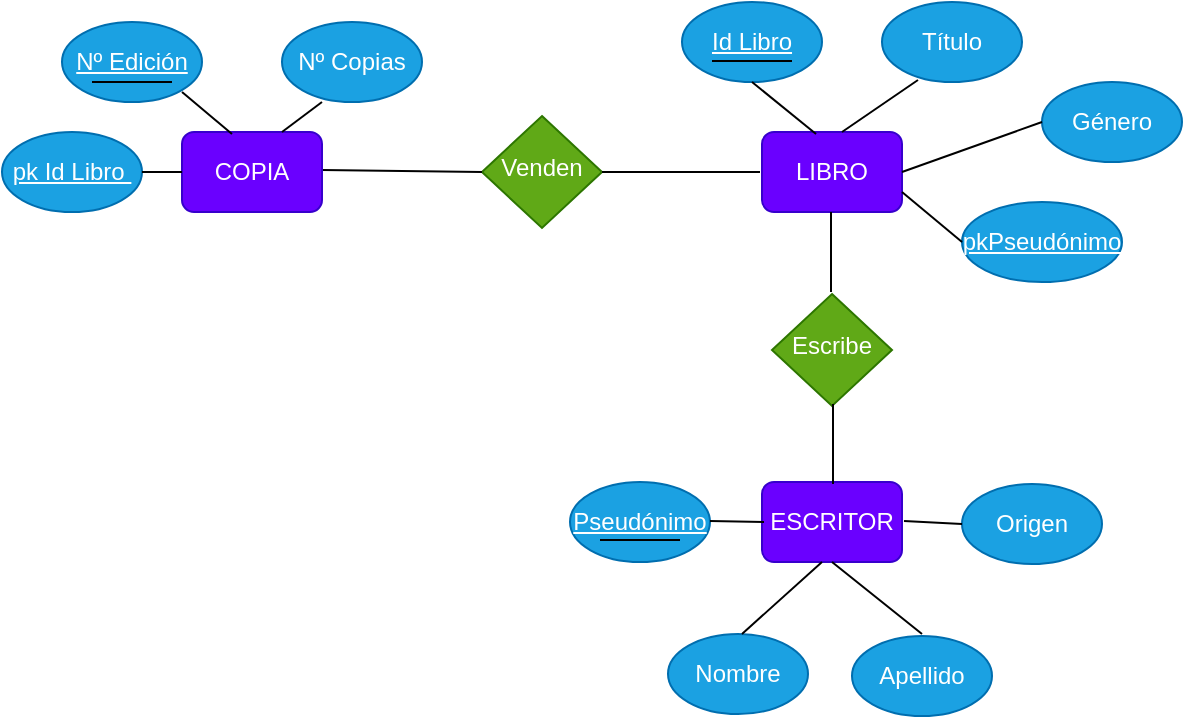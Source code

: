 <mxfile version="13.8.7" type="github">
  <diagram id="C5RBs43oDa-KdzZeNtuy" name="Page-1">
    <mxGraphModel dx="868" dy="450" grid="1" gridSize="10" guides="1" tooltips="1" connect="1" arrows="1" fold="1" page="1" pageScale="1" pageWidth="827" pageHeight="1169" math="0" shadow="0">
      <root>
        <mxCell id="WIyWlLk6GJQsqaUBKTNV-0" />
        <mxCell id="WIyWlLk6GJQsqaUBKTNV-1" parent="WIyWlLk6GJQsqaUBKTNV-0" />
        <mxCell id="WIyWlLk6GJQsqaUBKTNV-6" value="Venden" style="rhombus;whiteSpace=wrap;html=1;shadow=0;fontFamily=Helvetica;fontSize=12;align=center;strokeWidth=1;spacing=6;spacingTop=-4;fillColor=#60a917;strokeColor=#2D7600;fontColor=#ffffff;" parent="WIyWlLk6GJQsqaUBKTNV-1" vertex="1">
          <mxGeometry x="300" y="77" width="60" height="56" as="geometry" />
        </mxCell>
        <mxCell id="WIyWlLk6GJQsqaUBKTNV-7" value="ESCRITOR" style="rounded=1;whiteSpace=wrap;html=1;fontSize=12;glass=0;strokeWidth=1;shadow=0;fillColor=#6a00ff;strokeColor=#3700CC;fontColor=#ffffff;" parent="WIyWlLk6GJQsqaUBKTNV-1" vertex="1">
          <mxGeometry x="440" y="260" width="70" height="40" as="geometry" />
        </mxCell>
        <mxCell id="SlhJKum5GCpUP7xPDJLU-3" value="" style="endArrow=none;html=1;exitX=1;exitY=0.5;exitDx=0;exitDy=0;" edge="1" parent="WIyWlLk6GJQsqaUBKTNV-1" source="WIyWlLk6GJQsqaUBKTNV-6">
          <mxGeometry width="50" height="50" relative="1" as="geometry">
            <mxPoint x="389" y="150" as="sourcePoint" />
            <mxPoint x="439" y="105" as="targetPoint" />
          </mxGeometry>
        </mxCell>
        <mxCell id="SlhJKum5GCpUP7xPDJLU-4" value="" style="endArrow=none;html=1;entryX=0;entryY=0.5;entryDx=0;entryDy=0;exitX=1;exitY=0.5;exitDx=0;exitDy=0;" edge="1" parent="WIyWlLk6GJQsqaUBKTNV-1" target="WIyWlLk6GJQsqaUBKTNV-6">
          <mxGeometry width="50" height="50" relative="1" as="geometry">
            <mxPoint x="220" y="104" as="sourcePoint" />
            <mxPoint x="270" y="50" as="targetPoint" />
          </mxGeometry>
        </mxCell>
        <mxCell id="SlhJKum5GCpUP7xPDJLU-5" value="LIBRO" style="rounded=1;whiteSpace=wrap;html=1;fontSize=12;glass=0;strokeWidth=1;shadow=0;fillColor=#6a00ff;strokeColor=#3700CC;fontColor=#ffffff;" vertex="1" parent="WIyWlLk6GJQsqaUBKTNV-1">
          <mxGeometry x="440" y="85" width="70" height="40" as="geometry" />
        </mxCell>
        <mxCell id="SlhJKum5GCpUP7xPDJLU-6" value="COPIA" style="rounded=1;whiteSpace=wrap;html=1;fontSize=12;glass=0;strokeWidth=1;shadow=0;fillColor=#6a00ff;strokeColor=#3700CC;fontColor=#ffffff;" vertex="1" parent="WIyWlLk6GJQsqaUBKTNV-1">
          <mxGeometry x="150" y="85" width="70" height="40" as="geometry" />
        </mxCell>
        <mxCell id="SlhJKum5GCpUP7xPDJLU-7" value="Escribe" style="rhombus;whiteSpace=wrap;html=1;shadow=0;fontFamily=Helvetica;fontSize=12;align=center;strokeWidth=1;spacing=6;spacingTop=-4;fillColor=#60a917;strokeColor=#2D7600;fontColor=#ffffff;" vertex="1" parent="WIyWlLk6GJQsqaUBKTNV-1">
          <mxGeometry x="445" y="166" width="60" height="56" as="geometry" />
        </mxCell>
        <mxCell id="SlhJKum5GCpUP7xPDJLU-8" value="&lt;u&gt;Nº Edición&lt;/u&gt;" style="ellipse;whiteSpace=wrap;html=1;fillColor=#1ba1e2;strokeColor=#006EAF;fontColor=#ffffff;" vertex="1" parent="WIyWlLk6GJQsqaUBKTNV-1">
          <mxGeometry x="90" y="30" width="70" height="40" as="geometry" />
        </mxCell>
        <mxCell id="SlhJKum5GCpUP7xPDJLU-9" value="Nº Copias" style="ellipse;whiteSpace=wrap;html=1;fillColor=#1ba1e2;strokeColor=#006EAF;fontColor=#ffffff;" vertex="1" parent="WIyWlLk6GJQsqaUBKTNV-1">
          <mxGeometry x="200" y="30" width="70" height="40" as="geometry" />
        </mxCell>
        <mxCell id="SlhJKum5GCpUP7xPDJLU-10" value="&lt;u&gt;Id Libro&lt;/u&gt;" style="ellipse;whiteSpace=wrap;html=1;fillColor=#1ba1e2;strokeColor=#006EAF;fontColor=#ffffff;" vertex="1" parent="WIyWlLk6GJQsqaUBKTNV-1">
          <mxGeometry x="400" y="20" width="70" height="40" as="geometry" />
        </mxCell>
        <mxCell id="SlhJKum5GCpUP7xPDJLU-11" value="Título" style="ellipse;whiteSpace=wrap;html=1;fillColor=#1ba1e2;strokeColor=#006EAF;fontColor=#ffffff;" vertex="1" parent="WIyWlLk6GJQsqaUBKTNV-1">
          <mxGeometry x="500" y="20" width="70" height="40" as="geometry" />
        </mxCell>
        <mxCell id="SlhJKum5GCpUP7xPDJLU-12" value="Género" style="ellipse;whiteSpace=wrap;html=1;fillColor=#1ba1e2;strokeColor=#006EAF;fontColor=#ffffff;" vertex="1" parent="WIyWlLk6GJQsqaUBKTNV-1">
          <mxGeometry x="580" y="60" width="70" height="40" as="geometry" />
        </mxCell>
        <mxCell id="SlhJKum5GCpUP7xPDJLU-13" value="Nombre" style="ellipse;whiteSpace=wrap;html=1;fillColor=#1ba1e2;strokeColor=#006EAF;fontColor=#ffffff;" vertex="1" parent="WIyWlLk6GJQsqaUBKTNV-1">
          <mxGeometry x="393" y="336" width="70" height="40" as="geometry" />
        </mxCell>
        <mxCell id="SlhJKum5GCpUP7xPDJLU-14" value="Apellido" style="ellipse;whiteSpace=wrap;html=1;fillColor=#1ba1e2;strokeColor=#006EAF;fontColor=#ffffff;" vertex="1" parent="WIyWlLk6GJQsqaUBKTNV-1">
          <mxGeometry x="485" y="337" width="70" height="40" as="geometry" />
        </mxCell>
        <mxCell id="SlhJKum5GCpUP7xPDJLU-15" value="Origen" style="ellipse;whiteSpace=wrap;html=1;fillColor=#1ba1e2;strokeColor=#006EAF;fontColor=#ffffff;" vertex="1" parent="WIyWlLk6GJQsqaUBKTNV-1">
          <mxGeometry x="540" y="261" width="70" height="40" as="geometry" />
        </mxCell>
        <mxCell id="SlhJKum5GCpUP7xPDJLU-16" value="&lt;u&gt;Pseudónimo&lt;/u&gt;" style="ellipse;whiteSpace=wrap;html=1;fillColor=#1ba1e2;strokeColor=#006EAF;fontColor=#ffffff;" vertex="1" parent="WIyWlLk6GJQsqaUBKTNV-1">
          <mxGeometry x="344" y="260" width="70" height="40" as="geometry" />
        </mxCell>
        <mxCell id="SlhJKum5GCpUP7xPDJLU-17" value="&lt;u&gt;pk Id Libro&amp;nbsp;&lt;/u&gt;" style="ellipse;whiteSpace=wrap;html=1;fillColor=#1ba1e2;strokeColor=#006EAF;fontColor=#ffffff;" vertex="1" parent="WIyWlLk6GJQsqaUBKTNV-1">
          <mxGeometry x="60" y="85" width="70" height="40" as="geometry" />
        </mxCell>
        <mxCell id="SlhJKum5GCpUP7xPDJLU-18" value="" style="endArrow=none;html=1;" edge="1" parent="WIyWlLk6GJQsqaUBKTNV-1">
          <mxGeometry width="50" height="50" relative="1" as="geometry">
            <mxPoint x="415" y="49.5" as="sourcePoint" />
            <mxPoint x="455" y="49.5" as="targetPoint" />
          </mxGeometry>
        </mxCell>
        <mxCell id="SlhJKum5GCpUP7xPDJLU-19" value="" style="endArrow=none;html=1;" edge="1" parent="WIyWlLk6GJQsqaUBKTNV-1">
          <mxGeometry width="50" height="50" relative="1" as="geometry">
            <mxPoint x="359" y="289" as="sourcePoint" />
            <mxPoint x="399" y="289" as="targetPoint" />
          </mxGeometry>
        </mxCell>
        <mxCell id="SlhJKum5GCpUP7xPDJLU-20" value="" style="endArrow=none;html=1;" edge="1" parent="WIyWlLk6GJQsqaUBKTNV-1">
          <mxGeometry width="50" height="50" relative="1" as="geometry">
            <mxPoint x="105" y="60" as="sourcePoint" />
            <mxPoint x="145" y="60" as="targetPoint" />
          </mxGeometry>
        </mxCell>
        <mxCell id="SlhJKum5GCpUP7xPDJLU-23" value="&lt;u&gt;pkPseudónimo&lt;/u&gt;" style="ellipse;whiteSpace=wrap;html=1;fillColor=#1ba1e2;strokeColor=#006EAF;fontColor=#ffffff;" vertex="1" parent="WIyWlLk6GJQsqaUBKTNV-1">
          <mxGeometry x="540" y="120" width="80" height="40" as="geometry" />
        </mxCell>
        <mxCell id="SlhJKum5GCpUP7xPDJLU-24" value="" style="endArrow=none;html=1;" edge="1" parent="WIyWlLk6GJQsqaUBKTNV-1">
          <mxGeometry width="50" height="50" relative="1" as="geometry">
            <mxPoint x="474.5" y="165" as="sourcePoint" />
            <mxPoint x="474.5" y="125" as="targetPoint" />
          </mxGeometry>
        </mxCell>
        <mxCell id="SlhJKum5GCpUP7xPDJLU-25" value="" style="endArrow=none;html=1;" edge="1" parent="WIyWlLk6GJQsqaUBKTNV-1">
          <mxGeometry width="50" height="50" relative="1" as="geometry">
            <mxPoint x="200" y="85" as="sourcePoint" />
            <mxPoint x="220" y="70" as="targetPoint" />
          </mxGeometry>
        </mxCell>
        <mxCell id="SlhJKum5GCpUP7xPDJLU-26" value="" style="endArrow=none;html=1;entryX=0.257;entryY=0.975;entryDx=0;entryDy=0;entryPerimeter=0;" edge="1" parent="WIyWlLk6GJQsqaUBKTNV-1" target="SlhJKum5GCpUP7xPDJLU-11">
          <mxGeometry width="50" height="50" relative="1" as="geometry">
            <mxPoint x="480" y="85" as="sourcePoint" />
            <mxPoint x="530" y="35" as="targetPoint" />
          </mxGeometry>
        </mxCell>
        <mxCell id="SlhJKum5GCpUP7xPDJLU-27" value="" style="endArrow=none;html=1;entryX=0;entryY=0.5;entryDx=0;entryDy=0;" edge="1" parent="WIyWlLk6GJQsqaUBKTNV-1" target="SlhJKum5GCpUP7xPDJLU-12">
          <mxGeometry width="50" height="50" relative="1" as="geometry">
            <mxPoint x="510" y="105" as="sourcePoint" />
            <mxPoint x="560" y="55" as="targetPoint" />
          </mxGeometry>
        </mxCell>
        <mxCell id="SlhJKum5GCpUP7xPDJLU-28" value="" style="endArrow=none;html=1;" edge="1" parent="WIyWlLk6GJQsqaUBKTNV-1">
          <mxGeometry width="50" height="50" relative="1" as="geometry">
            <mxPoint x="430" y="336" as="sourcePoint" />
            <mxPoint x="470" y="300" as="targetPoint" />
          </mxGeometry>
        </mxCell>
        <mxCell id="SlhJKum5GCpUP7xPDJLU-29" value="" style="endArrow=none;html=1;" edge="1" parent="WIyWlLk6GJQsqaUBKTNV-1">
          <mxGeometry width="50" height="50" relative="1" as="geometry">
            <mxPoint x="414" y="279.5" as="sourcePoint" />
            <mxPoint x="441" y="280" as="targetPoint" />
          </mxGeometry>
        </mxCell>
        <mxCell id="SlhJKum5GCpUP7xPDJLU-31" value="" style="endArrow=none;html=1;entryX=0;entryY=0.5;entryDx=0;entryDy=0;" edge="1" parent="WIyWlLk6GJQsqaUBKTNV-1" target="SlhJKum5GCpUP7xPDJLU-15">
          <mxGeometry width="50" height="50" relative="1" as="geometry">
            <mxPoint x="511" y="279.5" as="sourcePoint" />
            <mxPoint x="540.323" y="282.291" as="targetPoint" />
          </mxGeometry>
        </mxCell>
        <mxCell id="SlhJKum5GCpUP7xPDJLU-32" value="" style="endArrow=none;html=1;entryX=0.5;entryY=1;entryDx=0;entryDy=0;" edge="1" parent="WIyWlLk6GJQsqaUBKTNV-1" target="WIyWlLk6GJQsqaUBKTNV-7">
          <mxGeometry width="50" height="50" relative="1" as="geometry">
            <mxPoint x="520" y="336" as="sourcePoint" />
            <mxPoint x="456" y="258" as="targetPoint" />
          </mxGeometry>
        </mxCell>
        <mxCell id="SlhJKum5GCpUP7xPDJLU-33" value="" style="endArrow=none;html=1;exitX=0.5;exitY=1;exitDx=0;exitDy=0;entryX=0.357;entryY=0.025;entryDx=0;entryDy=0;entryPerimeter=0;" edge="1" parent="WIyWlLk6GJQsqaUBKTNV-1" target="SlhJKum5GCpUP7xPDJLU-6">
          <mxGeometry width="50" height="50" relative="1" as="geometry">
            <mxPoint x="150" y="65" as="sourcePoint" />
            <mxPoint x="170" y="90" as="targetPoint" />
          </mxGeometry>
        </mxCell>
        <mxCell id="SlhJKum5GCpUP7xPDJLU-34" value="" style="endArrow=none;html=1;" edge="1" parent="WIyWlLk6GJQsqaUBKTNV-1">
          <mxGeometry width="50" height="50" relative="1" as="geometry">
            <mxPoint x="475.5" y="261" as="sourcePoint" />
            <mxPoint x="475.5" y="221" as="targetPoint" />
          </mxGeometry>
        </mxCell>
        <mxCell id="SlhJKum5GCpUP7xPDJLU-35" value="" style="endArrow=none;html=1;exitX=0;exitY=0.5;exitDx=0;exitDy=0;entryX=1;entryY=0.5;entryDx=0;entryDy=0;" edge="1" parent="WIyWlLk6GJQsqaUBKTNV-1" source="SlhJKum5GCpUP7xPDJLU-6" target="SlhJKum5GCpUP7xPDJLU-17">
          <mxGeometry width="50" height="50" relative="1" as="geometry">
            <mxPoint x="160" y="75" as="sourcePoint" />
            <mxPoint x="184.99" y="96" as="targetPoint" />
          </mxGeometry>
        </mxCell>
        <mxCell id="SlhJKum5GCpUP7xPDJLU-36" value="" style="endArrow=none;html=1;entryX=0.5;entryY=1;entryDx=0;entryDy=0;exitX=0.386;exitY=0.025;exitDx=0;exitDy=0;exitPerimeter=0;" edge="1" parent="WIyWlLk6GJQsqaUBKTNV-1" source="SlhJKum5GCpUP7xPDJLU-5" target="SlhJKum5GCpUP7xPDJLU-10">
          <mxGeometry width="50" height="50" relative="1" as="geometry">
            <mxPoint x="460" y="80" as="sourcePoint" />
            <mxPoint x="184.99" y="96" as="targetPoint" />
          </mxGeometry>
        </mxCell>
        <mxCell id="SlhJKum5GCpUP7xPDJLU-37" value="" style="endArrow=none;html=1;entryX=1;entryY=0.75;entryDx=0;entryDy=0;exitX=0;exitY=0.5;exitDx=0;exitDy=0;" edge="1" parent="WIyWlLk6GJQsqaUBKTNV-1" source="SlhJKum5GCpUP7xPDJLU-23" target="SlhJKum5GCpUP7xPDJLU-5">
          <mxGeometry width="50" height="50" relative="1" as="geometry">
            <mxPoint x="477.02" y="96" as="sourcePoint" />
            <mxPoint x="445" y="70" as="targetPoint" />
          </mxGeometry>
        </mxCell>
      </root>
    </mxGraphModel>
  </diagram>
</mxfile>
